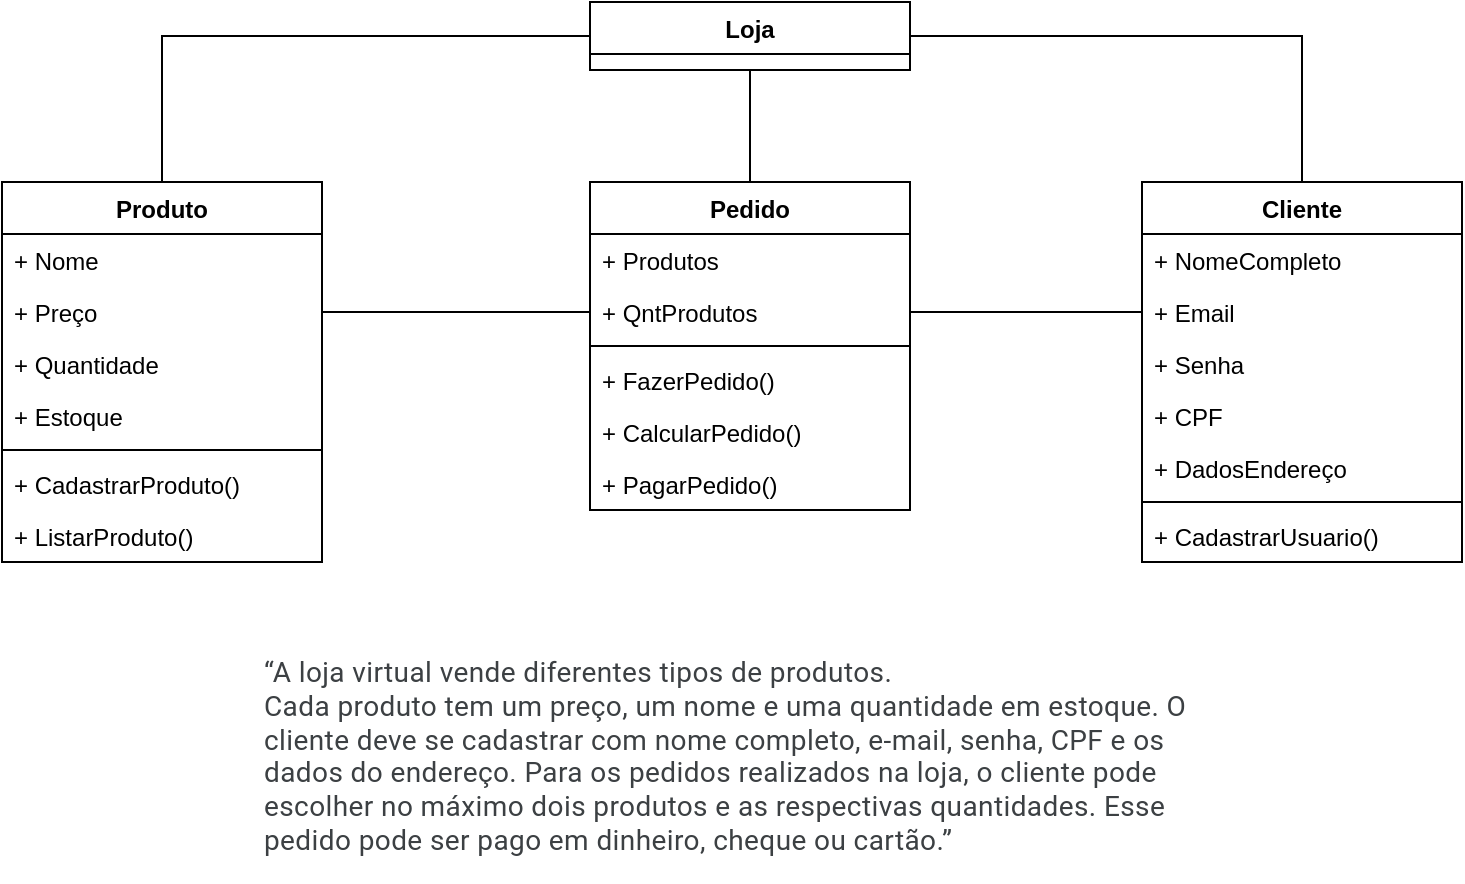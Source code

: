 <mxfile version="14.5.8" type="device"><diagram id="LSBMLGVTT3nQPhDD3FQV" name="Page-1"><mxGraphModel dx="1248" dy="715" grid="1" gridSize="10" guides="1" tooltips="1" connect="1" arrows="1" fold="1" page="1" pageScale="1" pageWidth="827" pageHeight="1169" math="0" shadow="0"><root><mxCell id="0"/><mxCell id="1" parent="0"/><mxCell id="WXL1yFS_LHf7Ab2FGqtl-33" style="edgeStyle=orthogonalEdgeStyle;rounded=0;orthogonalLoop=1;jettySize=auto;html=1;endArrow=none;endFill=0;" edge="1" parent="1" source="WXL1yFS_LHf7Ab2FGqtl-1" target="WXL1yFS_LHf7Ab2FGqtl-13"><mxGeometry relative="1" as="geometry"/></mxCell><mxCell id="WXL1yFS_LHf7Ab2FGqtl-34" style="edgeStyle=orthogonalEdgeStyle;rounded=0;orthogonalLoop=1;jettySize=auto;html=1;endArrow=none;endFill=0;" edge="1" parent="1" source="WXL1yFS_LHf7Ab2FGqtl-1" target="WXL1yFS_LHf7Ab2FGqtl-5"><mxGeometry relative="1" as="geometry"/></mxCell><mxCell id="WXL1yFS_LHf7Ab2FGqtl-35" style="edgeStyle=orthogonalEdgeStyle;rounded=0;orthogonalLoop=1;jettySize=auto;html=1;endArrow=none;endFill=0;" edge="1" parent="1" source="WXL1yFS_LHf7Ab2FGqtl-1" target="WXL1yFS_LHf7Ab2FGqtl-9"><mxGeometry relative="1" as="geometry"/></mxCell><mxCell id="WXL1yFS_LHf7Ab2FGqtl-1" value="Loja" style="swimlane;fontStyle=1;align=center;verticalAlign=top;childLayout=stackLayout;horizontal=1;startSize=26;horizontalStack=0;resizeParent=1;resizeParentMax=0;resizeLast=0;collapsible=1;marginBottom=0;" vertex="1" parent="1"><mxGeometry x="334" y="40" width="160" height="34" as="geometry"/></mxCell><mxCell id="WXL1yFS_LHf7Ab2FGqtl-5" value="Produto" style="swimlane;fontStyle=1;align=center;verticalAlign=top;childLayout=stackLayout;horizontal=1;startSize=26;horizontalStack=0;resizeParent=1;resizeParentMax=0;resizeLast=0;collapsible=1;marginBottom=0;" vertex="1" parent="1"><mxGeometry x="40" y="130" width="160" height="190" as="geometry"/></mxCell><mxCell id="WXL1yFS_LHf7Ab2FGqtl-6" value="+ Nome&#10;" style="text;strokeColor=none;fillColor=none;align=left;verticalAlign=top;spacingLeft=4;spacingRight=4;overflow=hidden;rotatable=0;points=[[0,0.5],[1,0.5]];portConstraint=eastwest;" vertex="1" parent="WXL1yFS_LHf7Ab2FGqtl-5"><mxGeometry y="26" width="160" height="26" as="geometry"/></mxCell><mxCell id="WXL1yFS_LHf7Ab2FGqtl-20" value="+ Preço" style="text;strokeColor=none;fillColor=none;align=left;verticalAlign=top;spacingLeft=4;spacingRight=4;overflow=hidden;rotatable=0;points=[[0,0.5],[1,0.5]];portConstraint=eastwest;" vertex="1" parent="WXL1yFS_LHf7Ab2FGqtl-5"><mxGeometry y="52" width="160" height="26" as="geometry"/></mxCell><mxCell id="WXL1yFS_LHf7Ab2FGqtl-19" value="+ Quantidade" style="text;strokeColor=none;fillColor=none;align=left;verticalAlign=top;spacingLeft=4;spacingRight=4;overflow=hidden;rotatable=0;points=[[0,0.5],[1,0.5]];portConstraint=eastwest;" vertex="1" parent="WXL1yFS_LHf7Ab2FGqtl-5"><mxGeometry y="78" width="160" height="26" as="geometry"/></mxCell><mxCell id="WXL1yFS_LHf7Ab2FGqtl-18" value="+ Estoque" style="text;strokeColor=none;fillColor=none;align=left;verticalAlign=top;spacingLeft=4;spacingRight=4;overflow=hidden;rotatable=0;points=[[0,0.5],[1,0.5]];portConstraint=eastwest;" vertex="1" parent="WXL1yFS_LHf7Ab2FGqtl-5"><mxGeometry y="104" width="160" height="26" as="geometry"/></mxCell><mxCell id="WXL1yFS_LHf7Ab2FGqtl-7" value="" style="line;strokeWidth=1;fillColor=none;align=left;verticalAlign=middle;spacingTop=-1;spacingLeft=3;spacingRight=3;rotatable=0;labelPosition=right;points=[];portConstraint=eastwest;" vertex="1" parent="WXL1yFS_LHf7Ab2FGqtl-5"><mxGeometry y="130" width="160" height="8" as="geometry"/></mxCell><mxCell id="WXL1yFS_LHf7Ab2FGqtl-8" value="+ CadastrarProduto()" style="text;strokeColor=none;fillColor=none;align=left;verticalAlign=top;spacingLeft=4;spacingRight=4;overflow=hidden;rotatable=0;points=[[0,0.5],[1,0.5]];portConstraint=eastwest;" vertex="1" parent="WXL1yFS_LHf7Ab2FGqtl-5"><mxGeometry y="138" width="160" height="26" as="geometry"/></mxCell><mxCell id="WXL1yFS_LHf7Ab2FGqtl-36" value="+ ListarProduto()" style="text;strokeColor=none;fillColor=none;align=left;verticalAlign=top;spacingLeft=4;spacingRight=4;overflow=hidden;rotatable=0;points=[[0,0.5],[1,0.5]];portConstraint=eastwest;" vertex="1" parent="WXL1yFS_LHf7Ab2FGqtl-5"><mxGeometry y="164" width="160" height="26" as="geometry"/></mxCell><mxCell id="WXL1yFS_LHf7Ab2FGqtl-9" value="Cliente" style="swimlane;fontStyle=1;align=center;verticalAlign=top;childLayout=stackLayout;horizontal=1;startSize=26;horizontalStack=0;resizeParent=1;resizeParentMax=0;resizeLast=0;collapsible=1;marginBottom=0;" vertex="1" parent="1"><mxGeometry x="610" y="130" width="160" height="190" as="geometry"/></mxCell><mxCell id="WXL1yFS_LHf7Ab2FGqtl-22" value="+ NomeCompleto" style="text;strokeColor=none;fillColor=none;align=left;verticalAlign=top;spacingLeft=4;spacingRight=4;overflow=hidden;rotatable=0;points=[[0,0.5],[1,0.5]];portConstraint=eastwest;" vertex="1" parent="WXL1yFS_LHf7Ab2FGqtl-9"><mxGeometry y="26" width="160" height="26" as="geometry"/></mxCell><mxCell id="WXL1yFS_LHf7Ab2FGqtl-23" value="+ Email" style="text;strokeColor=none;fillColor=none;align=left;verticalAlign=top;spacingLeft=4;spacingRight=4;overflow=hidden;rotatable=0;points=[[0,0.5],[1,0.5]];portConstraint=eastwest;" vertex="1" parent="WXL1yFS_LHf7Ab2FGqtl-9"><mxGeometry y="52" width="160" height="26" as="geometry"/></mxCell><mxCell id="WXL1yFS_LHf7Ab2FGqtl-24" value="+ Senha" style="text;strokeColor=none;fillColor=none;align=left;verticalAlign=top;spacingLeft=4;spacingRight=4;overflow=hidden;rotatable=0;points=[[0,0.5],[1,0.5]];portConstraint=eastwest;" vertex="1" parent="WXL1yFS_LHf7Ab2FGqtl-9"><mxGeometry y="78" width="160" height="26" as="geometry"/></mxCell><mxCell id="WXL1yFS_LHf7Ab2FGqtl-25" value="+ CPF" style="text;strokeColor=none;fillColor=none;align=left;verticalAlign=top;spacingLeft=4;spacingRight=4;overflow=hidden;rotatable=0;points=[[0,0.5],[1,0.5]];portConstraint=eastwest;" vertex="1" parent="WXL1yFS_LHf7Ab2FGqtl-9"><mxGeometry y="104" width="160" height="26" as="geometry"/></mxCell><mxCell id="WXL1yFS_LHf7Ab2FGqtl-10" value="+ DadosEndereço" style="text;strokeColor=none;fillColor=none;align=left;verticalAlign=top;spacingLeft=4;spacingRight=4;overflow=hidden;rotatable=0;points=[[0,0.5],[1,0.5]];portConstraint=eastwest;" vertex="1" parent="WXL1yFS_LHf7Ab2FGqtl-9"><mxGeometry y="130" width="160" height="26" as="geometry"/></mxCell><mxCell id="WXL1yFS_LHf7Ab2FGqtl-11" value="" style="line;strokeWidth=1;fillColor=none;align=left;verticalAlign=middle;spacingTop=-1;spacingLeft=3;spacingRight=3;rotatable=0;labelPosition=right;points=[];portConstraint=eastwest;" vertex="1" parent="WXL1yFS_LHf7Ab2FGqtl-9"><mxGeometry y="156" width="160" height="8" as="geometry"/></mxCell><mxCell id="WXL1yFS_LHf7Ab2FGqtl-12" value="+ CadastrarUsuario()" style="text;strokeColor=none;fillColor=none;align=left;verticalAlign=top;spacingLeft=4;spacingRight=4;overflow=hidden;rotatable=0;points=[[0,0.5],[1,0.5]];portConstraint=eastwest;" vertex="1" parent="WXL1yFS_LHf7Ab2FGqtl-9"><mxGeometry y="164" width="160" height="26" as="geometry"/></mxCell><mxCell id="WXL1yFS_LHf7Ab2FGqtl-13" value="Pedido" style="swimlane;fontStyle=1;align=center;verticalAlign=top;childLayout=stackLayout;horizontal=1;startSize=26;horizontalStack=0;resizeParent=1;resizeParentMax=0;resizeLast=0;collapsible=1;marginBottom=0;" vertex="1" parent="1"><mxGeometry x="334" y="130" width="160" height="164" as="geometry"/></mxCell><mxCell id="WXL1yFS_LHf7Ab2FGqtl-32" value="+ Produtos" style="text;strokeColor=none;fillColor=none;align=left;verticalAlign=top;spacingLeft=4;spacingRight=4;overflow=hidden;rotatable=0;points=[[0,0.5],[1,0.5]];portConstraint=eastwest;" vertex="1" parent="WXL1yFS_LHf7Ab2FGqtl-13"><mxGeometry y="26" width="160" height="26" as="geometry"/></mxCell><mxCell id="WXL1yFS_LHf7Ab2FGqtl-14" value="+ QntProdutos" style="text;strokeColor=none;fillColor=none;align=left;verticalAlign=top;spacingLeft=4;spacingRight=4;overflow=hidden;rotatable=0;points=[[0,0.5],[1,0.5]];portConstraint=eastwest;" vertex="1" parent="WXL1yFS_LHf7Ab2FGqtl-13"><mxGeometry y="52" width="160" height="26" as="geometry"/></mxCell><mxCell id="WXL1yFS_LHf7Ab2FGqtl-15" value="" style="line;strokeWidth=1;fillColor=none;align=left;verticalAlign=middle;spacingTop=-1;spacingLeft=3;spacingRight=3;rotatable=0;labelPosition=right;points=[];portConstraint=eastwest;" vertex="1" parent="WXL1yFS_LHf7Ab2FGqtl-13"><mxGeometry y="78" width="160" height="8" as="geometry"/></mxCell><mxCell id="WXL1yFS_LHf7Ab2FGqtl-16" value="+ FazerPedido()" style="text;strokeColor=none;fillColor=none;align=left;verticalAlign=top;spacingLeft=4;spacingRight=4;overflow=hidden;rotatable=0;points=[[0,0.5],[1,0.5]];portConstraint=eastwest;" vertex="1" parent="WXL1yFS_LHf7Ab2FGqtl-13"><mxGeometry y="86" width="160" height="26" as="geometry"/></mxCell><mxCell id="WXL1yFS_LHf7Ab2FGqtl-40" value="+ CalcularPedido()" style="text;strokeColor=none;fillColor=none;align=left;verticalAlign=top;spacingLeft=4;spacingRight=4;overflow=hidden;rotatable=0;points=[[0,0.5],[1,0.5]];portConstraint=eastwest;" vertex="1" parent="WXL1yFS_LHf7Ab2FGqtl-13"><mxGeometry y="112" width="160" height="26" as="geometry"/></mxCell><mxCell id="WXL1yFS_LHf7Ab2FGqtl-41" value="+ PagarPedido()" style="text;strokeColor=none;fillColor=none;align=left;verticalAlign=top;spacingLeft=4;spacingRight=4;overflow=hidden;rotatable=0;points=[[0,0.5],[1,0.5]];portConstraint=eastwest;" vertex="1" parent="WXL1yFS_LHf7Ab2FGqtl-13"><mxGeometry y="138" width="160" height="26" as="geometry"/></mxCell><mxCell id="WXL1yFS_LHf7Ab2FGqtl-37" value="&lt;span style=&quot;color: rgb(60, 64, 67); font-family: roboto, arial, sans-serif; font-size: 14px; font-style: normal; font-weight: 400; letter-spacing: 0.2px; text-indent: 0px; text-transform: none; word-spacing: 0px; display: inline; float: none;&quot;&gt;“A loja virtual vende diferentes tipos de produtos.&lt;/span&gt;&lt;br style=&quot;color: rgb(60, 64, 67); font-family: roboto, arial, sans-serif; font-size: 14px; font-style: normal; font-weight: 400; letter-spacing: 0.2px; text-indent: 0px; text-transform: none; word-spacing: 0px;&quot;&gt;&lt;span style=&quot;color: rgb(60, 64, 67); font-family: roboto, arial, sans-serif; font-size: 14px; font-style: normal; font-weight: 400; letter-spacing: 0.2px; text-indent: 0px; text-transform: none; word-spacing: 0px; display: inline; float: none;&quot;&gt;Cada produto tem um preço, um nome e uma quantidade em estoque. O&lt;/span&gt;&lt;br style=&quot;color: rgb(60, 64, 67); font-family: roboto, arial, sans-serif; font-size: 14px; font-style: normal; font-weight: 400; letter-spacing: 0.2px; text-indent: 0px; text-transform: none; word-spacing: 0px;&quot;&gt;&lt;span style=&quot;color: rgb(60, 64, 67); font-family: roboto, arial, sans-serif; font-size: 14px; font-style: normal; font-weight: 400; letter-spacing: 0.2px; text-indent: 0px; text-transform: none; word-spacing: 0px; display: inline; float: none;&quot;&gt;cliente deve se cadastrar com nome completo, e-mail, senha, CPF e os&lt;/span&gt;&lt;br style=&quot;color: rgb(60, 64, 67); font-family: roboto, arial, sans-serif; font-size: 14px; font-style: normal; font-weight: 400; letter-spacing: 0.2px; text-indent: 0px; text-transform: none; word-spacing: 0px;&quot;&gt;&lt;span style=&quot;color: rgb(60, 64, 67); font-family: roboto, arial, sans-serif; font-size: 14px; font-style: normal; font-weight: 400; letter-spacing: 0.2px; text-indent: 0px; text-transform: none; word-spacing: 0px; display: inline; float: none;&quot;&gt;dados do endereço. Para os pedidos realizados na loja, o cliente pode&lt;/span&gt;&lt;br style=&quot;color: rgb(60, 64, 67); font-family: roboto, arial, sans-serif; font-size: 14px; font-style: normal; font-weight: 400; letter-spacing: 0.2px; text-indent: 0px; text-transform: none; word-spacing: 0px;&quot;&gt;&lt;span style=&quot;color: rgb(60, 64, 67); font-family: roboto, arial, sans-serif; font-size: 14px; font-style: normal; font-weight: 400; letter-spacing: 0.2px; text-indent: 0px; text-transform: none; word-spacing: 0px; display: inline; float: none;&quot;&gt;escolher no máximo dois produtos e as respectivas quantidades. Esse&lt;/span&gt;&lt;br style=&quot;color: rgb(60, 64, 67); font-family: roboto, arial, sans-serif; font-size: 14px; font-style: normal; font-weight: 400; letter-spacing: 0.2px; text-indent: 0px; text-transform: none; word-spacing: 0px;&quot;&gt;&lt;span style=&quot;color: rgb(60, 64, 67); font-family: roboto, arial, sans-serif; font-size: 14px; font-style: normal; font-weight: 400; letter-spacing: 0.2px; text-indent: 0px; text-transform: none; word-spacing: 0px; display: inline; float: none;&quot;&gt;pedido pode ser pago em dinheiro, cheque ou cartão.”&lt;/span&gt;" style="text;whiteSpace=wrap;html=1;" vertex="1" parent="1"><mxGeometry x="169" y="360" width="490" height="120" as="geometry"/></mxCell><mxCell id="WXL1yFS_LHf7Ab2FGqtl-38" style="edgeStyle=orthogonalEdgeStyle;rounded=0;orthogonalLoop=1;jettySize=auto;html=1;endArrow=none;endFill=0;entryX=0;entryY=0.5;entryDx=0;entryDy=0;" edge="1" parent="1" source="WXL1yFS_LHf7Ab2FGqtl-14" target="WXL1yFS_LHf7Ab2FGqtl-23"><mxGeometry relative="1" as="geometry"><mxPoint x="580" y="230" as="targetPoint"/></mxGeometry></mxCell><mxCell id="WXL1yFS_LHf7Ab2FGqtl-39" style="edgeStyle=orthogonalEdgeStyle;rounded=0;orthogonalLoop=1;jettySize=auto;html=1;entryX=1;entryY=0.5;entryDx=0;entryDy=0;endArrow=none;endFill=0;" edge="1" parent="1" source="WXL1yFS_LHf7Ab2FGqtl-14" target="WXL1yFS_LHf7Ab2FGqtl-20"><mxGeometry relative="1" as="geometry"/></mxCell></root></mxGraphModel></diagram></mxfile>
